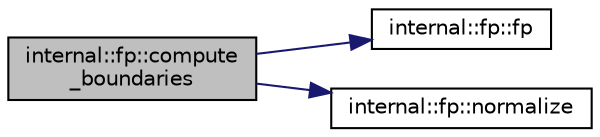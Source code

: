 digraph "internal::fp::compute_boundaries"
{
  edge [fontname="Helvetica",fontsize="10",labelfontname="Helvetica",labelfontsize="10"];
  node [fontname="Helvetica",fontsize="10",shape=record];
  rankdir="LR";
  Node1 [label="internal::fp::compute\l_boundaries",height=0.2,width=0.4,color="black", fillcolor="grey75", style="filled" fontcolor="black"];
  Node1 -> Node2 [color="midnightblue",fontsize="10",style="solid",fontname="Helvetica"];
  Node2 [label="internal::fp::fp",height=0.2,width=0.4,color="black", fillcolor="white", style="filled",URL="$classinternal_1_1fp.html#ac234ddc3b42b32b799a062feda3a56db"];
  Node1 -> Node3 [color="midnightblue",fontsize="10",style="solid",fontname="Helvetica"];
  Node3 [label="internal::fp::normalize",height=0.2,width=0.4,color="black", fillcolor="white", style="filled",URL="$classinternal_1_1fp.html#ac3c688f71ca6decf9a608680dda8ff23"];
}
